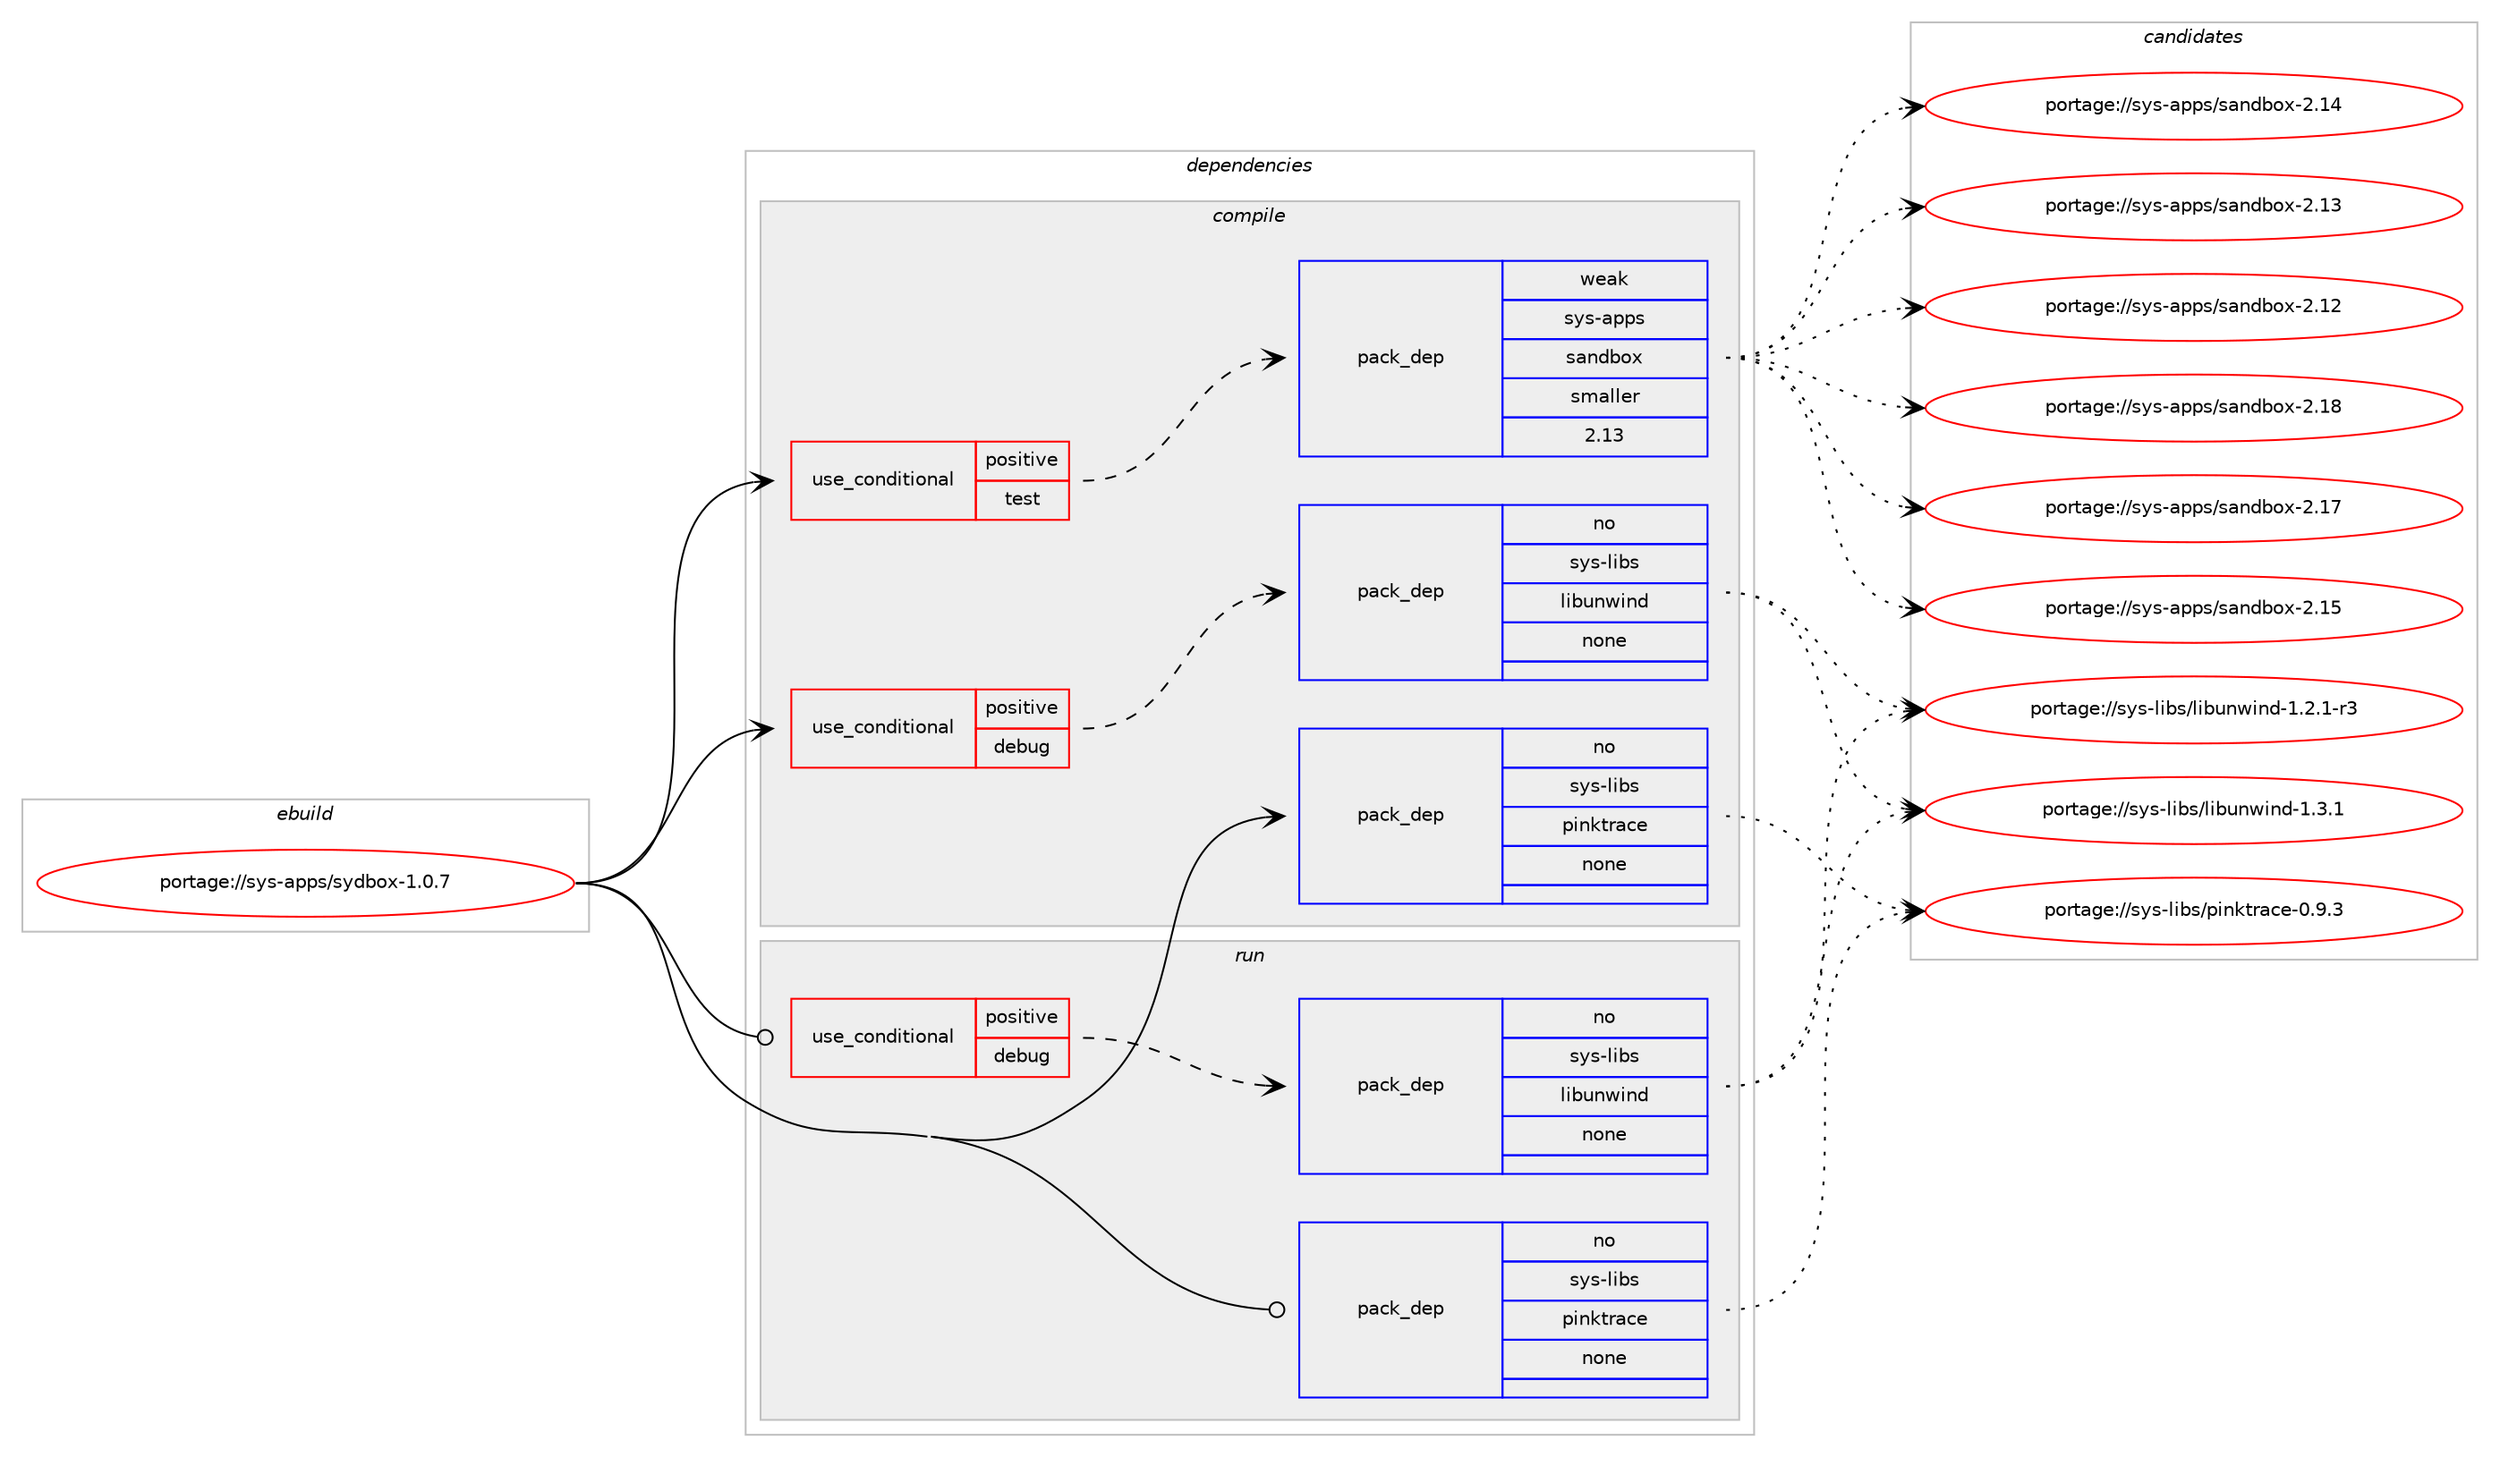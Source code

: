 digraph prolog {

# *************
# Graph options
# *************

newrank=true;
concentrate=true;
compound=true;
graph [rankdir=LR,fontname=Helvetica,fontsize=10,ranksep=1.5];#, ranksep=2.5, nodesep=0.2];
edge  [arrowhead=vee];
node  [fontname=Helvetica,fontsize=10];

# **********
# The ebuild
# **********

subgraph cluster_leftcol {
color=gray;
rank=same;
label=<<i>ebuild</i>>;
id [label="portage://sys-apps/sydbox-1.0.7", color=red, width=4, href="../sys-apps/sydbox-1.0.7.svg"];
}

# ****************
# The dependencies
# ****************

subgraph cluster_midcol {
color=gray;
label=<<i>dependencies</i>>;
subgraph cluster_compile {
fillcolor="#eeeeee";
style=filled;
label=<<i>compile</i>>;
subgraph cond2112 {
dependency12891 [label=<<TABLE BORDER="0" CELLBORDER="1" CELLSPACING="0" CELLPADDING="4"><TR><TD ROWSPAN="3" CELLPADDING="10">use_conditional</TD></TR><TR><TD>positive</TD></TR><TR><TD>debug</TD></TR></TABLE>>, shape=none, color=red];
subgraph pack10472 {
dependency12892 [label=<<TABLE BORDER="0" CELLBORDER="1" CELLSPACING="0" CELLPADDING="4" WIDTH="220"><TR><TD ROWSPAN="6" CELLPADDING="30">pack_dep</TD></TR><TR><TD WIDTH="110">no</TD></TR><TR><TD>sys-libs</TD></TR><TR><TD>libunwind</TD></TR><TR><TD>none</TD></TR><TR><TD></TD></TR></TABLE>>, shape=none, color=blue];
}
dependency12891:e -> dependency12892:w [weight=20,style="dashed",arrowhead="vee"];
}
id:e -> dependency12891:w [weight=20,style="solid",arrowhead="vee"];
subgraph cond2113 {
dependency12893 [label=<<TABLE BORDER="0" CELLBORDER="1" CELLSPACING="0" CELLPADDING="4"><TR><TD ROWSPAN="3" CELLPADDING="10">use_conditional</TD></TR><TR><TD>positive</TD></TR><TR><TD>test</TD></TR></TABLE>>, shape=none, color=red];
subgraph pack10473 {
dependency12894 [label=<<TABLE BORDER="0" CELLBORDER="1" CELLSPACING="0" CELLPADDING="4" WIDTH="220"><TR><TD ROWSPAN="6" CELLPADDING="30">pack_dep</TD></TR><TR><TD WIDTH="110">weak</TD></TR><TR><TD>sys-apps</TD></TR><TR><TD>sandbox</TD></TR><TR><TD>smaller</TD></TR><TR><TD>2.13</TD></TR></TABLE>>, shape=none, color=blue];
}
dependency12893:e -> dependency12894:w [weight=20,style="dashed",arrowhead="vee"];
}
id:e -> dependency12893:w [weight=20,style="solid",arrowhead="vee"];
subgraph pack10474 {
dependency12895 [label=<<TABLE BORDER="0" CELLBORDER="1" CELLSPACING="0" CELLPADDING="4" WIDTH="220"><TR><TD ROWSPAN="6" CELLPADDING="30">pack_dep</TD></TR><TR><TD WIDTH="110">no</TD></TR><TR><TD>sys-libs</TD></TR><TR><TD>pinktrace</TD></TR><TR><TD>none</TD></TR><TR><TD></TD></TR></TABLE>>, shape=none, color=blue];
}
id:e -> dependency12895:w [weight=20,style="solid",arrowhead="vee"];
}
subgraph cluster_compileandrun {
fillcolor="#eeeeee";
style=filled;
label=<<i>compile and run</i>>;
}
subgraph cluster_run {
fillcolor="#eeeeee";
style=filled;
label=<<i>run</i>>;
subgraph cond2114 {
dependency12896 [label=<<TABLE BORDER="0" CELLBORDER="1" CELLSPACING="0" CELLPADDING="4"><TR><TD ROWSPAN="3" CELLPADDING="10">use_conditional</TD></TR><TR><TD>positive</TD></TR><TR><TD>debug</TD></TR></TABLE>>, shape=none, color=red];
subgraph pack10475 {
dependency12897 [label=<<TABLE BORDER="0" CELLBORDER="1" CELLSPACING="0" CELLPADDING="4" WIDTH="220"><TR><TD ROWSPAN="6" CELLPADDING="30">pack_dep</TD></TR><TR><TD WIDTH="110">no</TD></TR><TR><TD>sys-libs</TD></TR><TR><TD>libunwind</TD></TR><TR><TD>none</TD></TR><TR><TD></TD></TR></TABLE>>, shape=none, color=blue];
}
dependency12896:e -> dependency12897:w [weight=20,style="dashed",arrowhead="vee"];
}
id:e -> dependency12896:w [weight=20,style="solid",arrowhead="odot"];
subgraph pack10476 {
dependency12898 [label=<<TABLE BORDER="0" CELLBORDER="1" CELLSPACING="0" CELLPADDING="4" WIDTH="220"><TR><TD ROWSPAN="6" CELLPADDING="30">pack_dep</TD></TR><TR><TD WIDTH="110">no</TD></TR><TR><TD>sys-libs</TD></TR><TR><TD>pinktrace</TD></TR><TR><TD>none</TD></TR><TR><TD></TD></TR></TABLE>>, shape=none, color=blue];
}
id:e -> dependency12898:w [weight=20,style="solid",arrowhead="odot"];
}
}

# **************
# The candidates
# **************

subgraph cluster_choices {
rank=same;
color=gray;
label=<<i>candidates</i>>;

subgraph choice10472 {
color=black;
nodesep=1;
choice11512111545108105981154710810598117110119105110100454946514649 [label="portage://sys-libs/libunwind-1.3.1", color=red, width=4,href="../sys-libs/libunwind-1.3.1.svg"];
choice115121115451081059811547108105981171101191051101004549465046494511451 [label="portage://sys-libs/libunwind-1.2.1-r3", color=red, width=4,href="../sys-libs/libunwind-1.2.1-r3.svg"];
dependency12892:e -> choice11512111545108105981154710810598117110119105110100454946514649:w [style=dotted,weight="100"];
dependency12892:e -> choice115121115451081059811547108105981171101191051101004549465046494511451:w [style=dotted,weight="100"];
}
subgraph choice10473 {
color=black;
nodesep=1;
choice11512111545971121121154711597110100981111204550464956 [label="portage://sys-apps/sandbox-2.18", color=red, width=4,href="../sys-apps/sandbox-2.18.svg"];
choice11512111545971121121154711597110100981111204550464955 [label="portage://sys-apps/sandbox-2.17", color=red, width=4,href="../sys-apps/sandbox-2.17.svg"];
choice11512111545971121121154711597110100981111204550464953 [label="portage://sys-apps/sandbox-2.15", color=red, width=4,href="../sys-apps/sandbox-2.15.svg"];
choice11512111545971121121154711597110100981111204550464952 [label="portage://sys-apps/sandbox-2.14", color=red, width=4,href="../sys-apps/sandbox-2.14.svg"];
choice11512111545971121121154711597110100981111204550464951 [label="portage://sys-apps/sandbox-2.13", color=red, width=4,href="../sys-apps/sandbox-2.13.svg"];
choice11512111545971121121154711597110100981111204550464950 [label="portage://sys-apps/sandbox-2.12", color=red, width=4,href="../sys-apps/sandbox-2.12.svg"];
dependency12894:e -> choice11512111545971121121154711597110100981111204550464956:w [style=dotted,weight="100"];
dependency12894:e -> choice11512111545971121121154711597110100981111204550464955:w [style=dotted,weight="100"];
dependency12894:e -> choice11512111545971121121154711597110100981111204550464953:w [style=dotted,weight="100"];
dependency12894:e -> choice11512111545971121121154711597110100981111204550464952:w [style=dotted,weight="100"];
dependency12894:e -> choice11512111545971121121154711597110100981111204550464951:w [style=dotted,weight="100"];
dependency12894:e -> choice11512111545971121121154711597110100981111204550464950:w [style=dotted,weight="100"];
}
subgraph choice10474 {
color=black;
nodesep=1;
choice1151211154510810598115471121051101071161149799101454846574651 [label="portage://sys-libs/pinktrace-0.9.3", color=red, width=4,href="../sys-libs/pinktrace-0.9.3.svg"];
dependency12895:e -> choice1151211154510810598115471121051101071161149799101454846574651:w [style=dotted,weight="100"];
}
subgraph choice10475 {
color=black;
nodesep=1;
choice11512111545108105981154710810598117110119105110100454946514649 [label="portage://sys-libs/libunwind-1.3.1", color=red, width=4,href="../sys-libs/libunwind-1.3.1.svg"];
choice115121115451081059811547108105981171101191051101004549465046494511451 [label="portage://sys-libs/libunwind-1.2.1-r3", color=red, width=4,href="../sys-libs/libunwind-1.2.1-r3.svg"];
dependency12897:e -> choice11512111545108105981154710810598117110119105110100454946514649:w [style=dotted,weight="100"];
dependency12897:e -> choice115121115451081059811547108105981171101191051101004549465046494511451:w [style=dotted,weight="100"];
}
subgraph choice10476 {
color=black;
nodesep=1;
choice1151211154510810598115471121051101071161149799101454846574651 [label="portage://sys-libs/pinktrace-0.9.3", color=red, width=4,href="../sys-libs/pinktrace-0.9.3.svg"];
dependency12898:e -> choice1151211154510810598115471121051101071161149799101454846574651:w [style=dotted,weight="100"];
}
}

}
